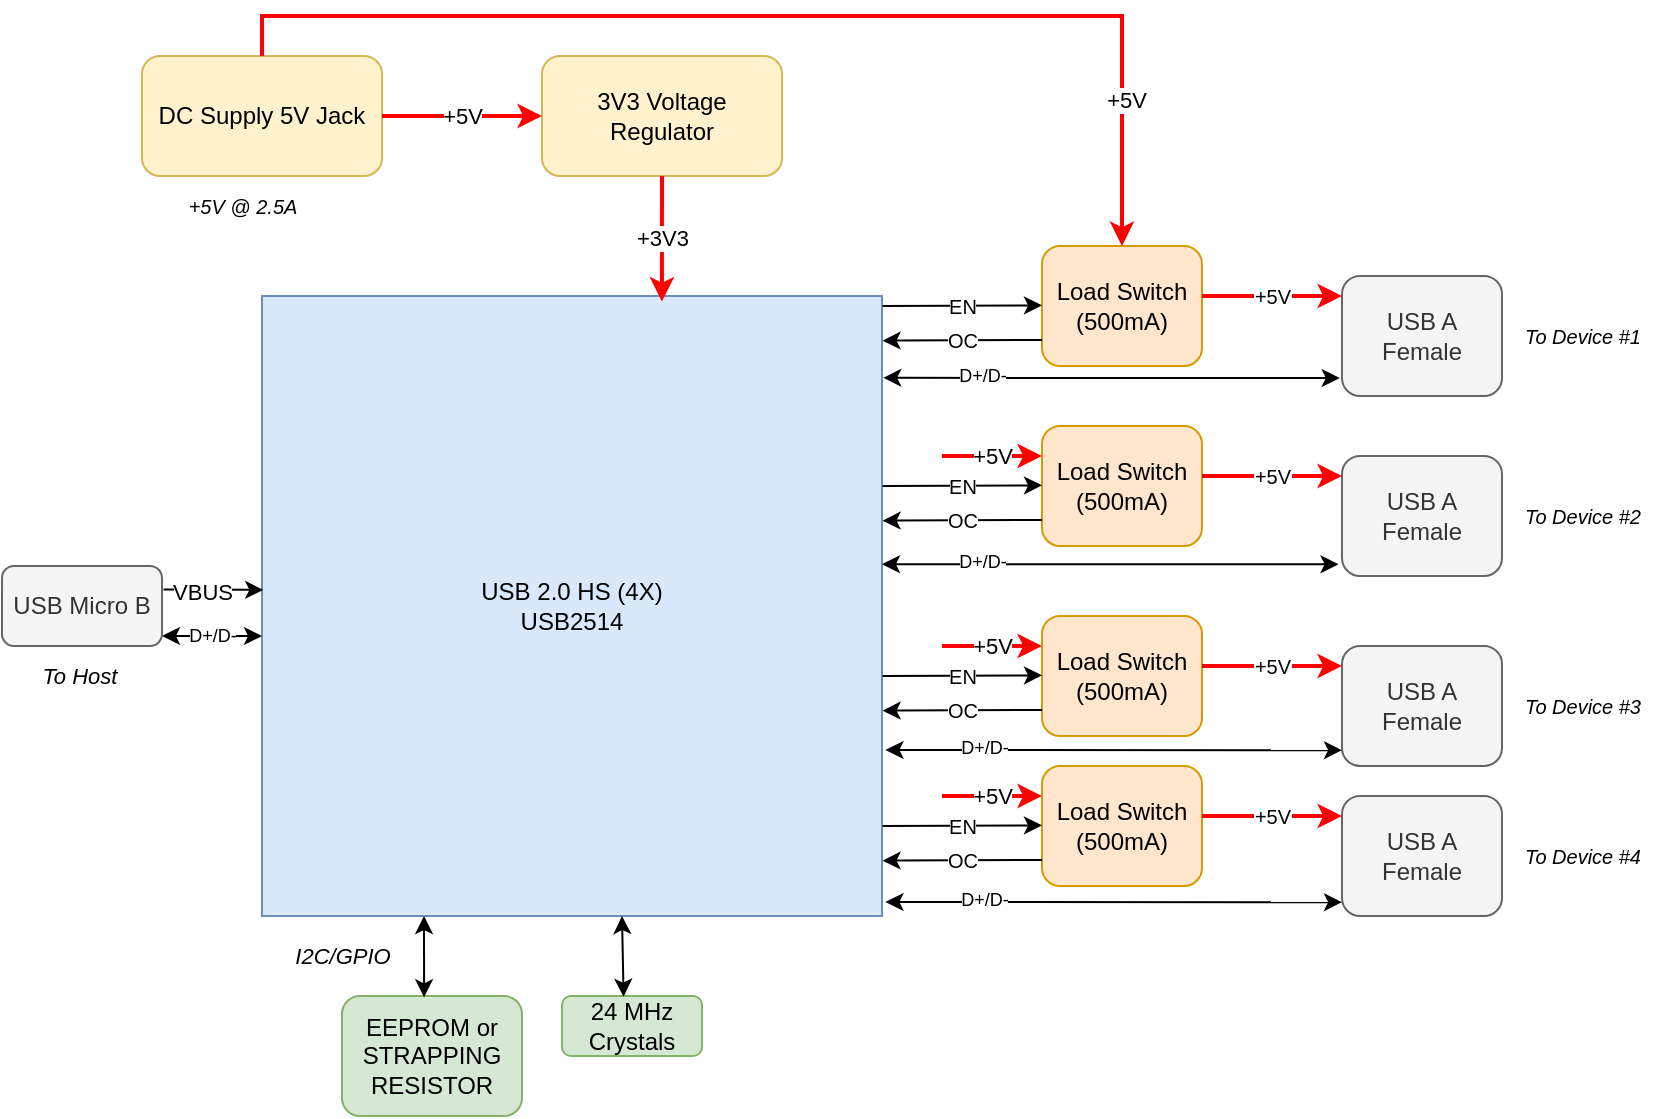 <mxfile version="20.4.2" type="github">
  <diagram id="yyP8g8zjaeg3nlWxUSjc" name="Page-1">
    <mxGraphModel dx="1296" dy="685" grid="1" gridSize="10" guides="1" tooltips="1" connect="1" arrows="1" fold="1" page="1" pageScale="1" pageWidth="850" pageHeight="1100" math="0" shadow="0">
      <root>
        <mxCell id="0" />
        <mxCell id="1" parent="0" />
        <mxCell id="7heN-MNcGG7S2_EZUokj-1" value="USB 2.0 HS (4X)&lt;br&gt;USB2514" style="whiteSpace=wrap;html=1;aspect=fixed;fillColor=#dae8fc;strokeColor=#6c8ebf;" vertex="1" parent="1">
          <mxGeometry x="150" y="160" width="310" height="310" as="geometry" />
        </mxCell>
        <mxCell id="7heN-MNcGG7S2_EZUokj-3" value="USB A Female" style="rounded=1;whiteSpace=wrap;html=1;fillColor=#f5f5f5;fontColor=#333333;strokeColor=#666666;" vertex="1" parent="1">
          <mxGeometry x="690" y="150" width="80" height="60" as="geometry" />
        </mxCell>
        <mxCell id="7heN-MNcGG7S2_EZUokj-6" value="USB Micro B" style="rounded=1;whiteSpace=wrap;html=1;fillColor=#f5f5f5;fontColor=#333333;strokeColor=#666666;" vertex="1" parent="1">
          <mxGeometry x="20" y="295" width="80" height="40" as="geometry" />
        </mxCell>
        <mxCell id="7heN-MNcGG7S2_EZUokj-7" value="DC Supply 5V Jack" style="rounded=1;whiteSpace=wrap;html=1;fillColor=#fff2cc;strokeColor=#d6b656;" vertex="1" parent="1">
          <mxGeometry x="90" y="40" width="120" height="60" as="geometry" />
        </mxCell>
        <mxCell id="7heN-MNcGG7S2_EZUokj-8" value="3V3 Voltage Regulator" style="rounded=1;whiteSpace=wrap;html=1;fillColor=#fff2cc;strokeColor=#d6b656;" vertex="1" parent="1">
          <mxGeometry x="290" y="40" width="120" height="60" as="geometry" />
        </mxCell>
        <mxCell id="7heN-MNcGG7S2_EZUokj-9" value="Load Switch (500mA)" style="rounded=1;whiteSpace=wrap;html=1;fillColor=#ffe6cc;strokeColor=#d79b00;" vertex="1" parent="1">
          <mxGeometry x="540" y="135" width="80" height="60" as="geometry" />
        </mxCell>
        <mxCell id="7heN-MNcGG7S2_EZUokj-13" value="EEPROM or STRAPPING RESISTOR" style="rounded=1;whiteSpace=wrap;html=1;fillColor=#d5e8d4;strokeColor=#82b366;" vertex="1" parent="1">
          <mxGeometry x="190" y="510" width="90" height="60" as="geometry" />
        </mxCell>
        <mxCell id="7heN-MNcGG7S2_EZUokj-14" value="24 MHz Crystals" style="rounded=1;whiteSpace=wrap;html=1;fillColor=#d5e8d4;strokeColor=#82b366;" vertex="1" parent="1">
          <mxGeometry x="300" y="510" width="70" height="30" as="geometry" />
        </mxCell>
        <mxCell id="7heN-MNcGG7S2_EZUokj-15" value="&lt;font style=&quot;font-size: 10px;&quot;&gt;&lt;i&gt;To Device #1&lt;/i&gt;&lt;/font&gt;" style="text;html=1;align=center;verticalAlign=middle;resizable=0;points=[];autosize=1;strokeColor=none;fillColor=none;" vertex="1" parent="1">
          <mxGeometry x="770" y="165" width="80" height="30" as="geometry" />
        </mxCell>
        <mxCell id="7heN-MNcGG7S2_EZUokj-16" value="&lt;font style=&quot;font-size: 10px;&quot;&gt;&lt;i&gt;To Device #2&lt;/i&gt;&lt;/font&gt;" style="text;html=1;align=center;verticalAlign=middle;resizable=0;points=[];autosize=1;strokeColor=none;fillColor=none;" vertex="1" parent="1">
          <mxGeometry x="770" y="255" width="80" height="30" as="geometry" />
        </mxCell>
        <mxCell id="7heN-MNcGG7S2_EZUokj-17" value="&lt;font style=&quot;font-size: 10px;&quot;&gt;&lt;i&gt;To Device #3&lt;/i&gt;&lt;/font&gt;" style="text;html=1;align=center;verticalAlign=middle;resizable=0;points=[];autosize=1;strokeColor=none;fillColor=none;fontSize=11;" vertex="1" parent="1">
          <mxGeometry x="770" y="350" width="80" height="30" as="geometry" />
        </mxCell>
        <mxCell id="7heN-MNcGG7S2_EZUokj-20" value="&lt;font style=&quot;font-size: 10px;&quot;&gt;&lt;i&gt;To Device #4&lt;/i&gt;&lt;/font&gt;" style="text;html=1;align=center;verticalAlign=middle;resizable=0;points=[];autosize=1;strokeColor=none;fillColor=none;fontSize=11;" vertex="1" parent="1">
          <mxGeometry x="770" y="425" width="80" height="30" as="geometry" />
        </mxCell>
        <mxCell id="7heN-MNcGG7S2_EZUokj-21" value="&lt;i style=&quot;&quot;&gt;+5V @ 2.5A&lt;/i&gt;" style="text;html=1;align=center;verticalAlign=middle;resizable=0;points=[];autosize=1;strokeColor=none;fillColor=none;fontSize=10;" vertex="1" parent="1">
          <mxGeometry x="100" y="100" width="80" height="30" as="geometry" />
        </mxCell>
        <mxCell id="7heN-MNcGG7S2_EZUokj-23" value="+5V" style="endArrow=classic;html=1;rounded=0;fontSize=10;strokeColor=#FF0000;strokeWidth=2;" edge="1" parent="1">
          <mxGeometry width="50" height="50" relative="1" as="geometry">
            <mxPoint x="620" y="160" as="sourcePoint" />
            <mxPoint x="690" y="160" as="targetPoint" />
          </mxGeometry>
        </mxCell>
        <mxCell id="7heN-MNcGG7S2_EZUokj-24" value="OC" style="endArrow=classic;html=1;rounded=0;fontSize=10;entryX=1.001;entryY=0.072;entryDx=0;entryDy=0;entryPerimeter=0;" edge="1" parent="1" target="7heN-MNcGG7S2_EZUokj-1">
          <mxGeometry width="50" height="50" relative="1" as="geometry">
            <mxPoint x="540" y="182" as="sourcePoint" />
            <mxPoint x="460" y="190" as="targetPoint" />
            <Array as="points" />
          </mxGeometry>
        </mxCell>
        <mxCell id="7heN-MNcGG7S2_EZUokj-31" value="" style="endArrow=classic;startArrow=classic;html=1;rounded=0;fontSize=10;exitX=0.44;exitY=0.011;exitDx=0;exitDy=0;exitPerimeter=0;" edge="1" parent="1" source="7heN-MNcGG7S2_EZUokj-14">
          <mxGeometry width="50" height="50" relative="1" as="geometry">
            <mxPoint x="330" y="505" as="sourcePoint" />
            <mxPoint x="330" y="470" as="targetPoint" />
          </mxGeometry>
        </mxCell>
        <mxCell id="7heN-MNcGG7S2_EZUokj-32" value="" style="endArrow=classic;startArrow=classic;html=1;rounded=0;fontSize=10;exitX=0.456;exitY=0.011;exitDx=0;exitDy=0;exitPerimeter=0;" edge="1" parent="1" source="7heN-MNcGG7S2_EZUokj-13">
          <mxGeometry width="50" height="50" relative="1" as="geometry">
            <mxPoint x="250" y="550" as="sourcePoint" />
            <mxPoint x="231" y="470" as="targetPoint" />
          </mxGeometry>
        </mxCell>
        <mxCell id="7heN-MNcGG7S2_EZUokj-49" value="EN" style="endArrow=classic;html=1;rounded=0;fontSize=10;entryX=1.001;entryY=0.072;entryDx=0;entryDy=0;entryPerimeter=0;" edge="1" parent="1">
          <mxGeometry width="50" height="50" relative="1" as="geometry">
            <mxPoint x="460.31" y="165.0" as="sourcePoint" />
            <mxPoint x="540" y="164.68" as="targetPoint" />
            <Array as="points" />
          </mxGeometry>
        </mxCell>
        <mxCell id="7heN-MNcGG7S2_EZUokj-57" value="USB A Female" style="rounded=1;whiteSpace=wrap;html=1;fillColor=#f5f5f5;fontColor=#333333;strokeColor=#666666;" vertex="1" parent="1">
          <mxGeometry x="690" y="410" width="80" height="60" as="geometry" />
        </mxCell>
        <mxCell id="7heN-MNcGG7S2_EZUokj-58" value="Load Switch (500mA)" style="rounded=1;whiteSpace=wrap;html=1;fillColor=#ffe6cc;strokeColor=#d79b00;" vertex="1" parent="1">
          <mxGeometry x="540" y="395" width="80" height="60" as="geometry" />
        </mxCell>
        <mxCell id="7heN-MNcGG7S2_EZUokj-59" value="+5V" style="endArrow=classic;html=1;rounded=0;fontSize=10;strokeColor=#FF0000;strokeWidth=2;" edge="1" parent="1">
          <mxGeometry width="50" height="50" relative="1" as="geometry">
            <mxPoint x="620" y="420" as="sourcePoint" />
            <mxPoint x="690" y="420" as="targetPoint" />
          </mxGeometry>
        </mxCell>
        <mxCell id="7heN-MNcGG7S2_EZUokj-60" value="OC" style="endArrow=classic;html=1;rounded=0;fontSize=10;entryX=1.001;entryY=0.072;entryDx=0;entryDy=0;entryPerimeter=0;" edge="1" parent="1">
          <mxGeometry width="50" height="50" relative="1" as="geometry">
            <mxPoint x="540" y="442" as="sourcePoint" />
            <mxPoint x="460.31" y="442.32" as="targetPoint" />
            <Array as="points" />
          </mxGeometry>
        </mxCell>
        <mxCell id="7heN-MNcGG7S2_EZUokj-63" value="EN" style="endArrow=classic;html=1;rounded=0;fontSize=10;entryX=1.001;entryY=0.072;entryDx=0;entryDy=0;entryPerimeter=0;" edge="1" parent="1">
          <mxGeometry width="50" height="50" relative="1" as="geometry">
            <mxPoint x="460.31" y="425" as="sourcePoint" />
            <mxPoint x="540" y="424.68" as="targetPoint" />
            <Array as="points" />
          </mxGeometry>
        </mxCell>
        <mxCell id="7heN-MNcGG7S2_EZUokj-64" value="USB A Female" style="rounded=1;whiteSpace=wrap;html=1;fillColor=#f5f5f5;fontColor=#333333;strokeColor=#666666;" vertex="1" parent="1">
          <mxGeometry x="690" y="335" width="80" height="60" as="geometry" />
        </mxCell>
        <mxCell id="7heN-MNcGG7S2_EZUokj-65" value="Load Switch (500mA)" style="rounded=1;whiteSpace=wrap;html=1;fillColor=#ffe6cc;strokeColor=#d79b00;" vertex="1" parent="1">
          <mxGeometry x="540" y="320" width="80" height="60" as="geometry" />
        </mxCell>
        <mxCell id="7heN-MNcGG7S2_EZUokj-66" value="+5V" style="endArrow=classic;html=1;rounded=0;fontSize=10;strokeColor=#FF0000;strokeWidth=2;" edge="1" parent="1">
          <mxGeometry width="50" height="50" relative="1" as="geometry">
            <mxPoint x="620" y="345" as="sourcePoint" />
            <mxPoint x="690" y="345" as="targetPoint" />
          </mxGeometry>
        </mxCell>
        <mxCell id="7heN-MNcGG7S2_EZUokj-67" value="OC" style="endArrow=classic;html=1;rounded=0;fontSize=10;entryX=1.001;entryY=0.072;entryDx=0;entryDy=0;entryPerimeter=0;" edge="1" parent="1">
          <mxGeometry width="50" height="50" relative="1" as="geometry">
            <mxPoint x="540" y="367" as="sourcePoint" />
            <mxPoint x="460.31" y="367.32" as="targetPoint" />
            <Array as="points" />
          </mxGeometry>
        </mxCell>
        <mxCell id="7heN-MNcGG7S2_EZUokj-70" value="EN" style="endArrow=classic;html=1;rounded=0;fontSize=10;entryX=1.001;entryY=0.072;entryDx=0;entryDy=0;entryPerimeter=0;" edge="1" parent="1">
          <mxGeometry width="50" height="50" relative="1" as="geometry">
            <mxPoint x="460.31" y="350" as="sourcePoint" />
            <mxPoint x="540" y="349.68" as="targetPoint" />
            <Array as="points" />
          </mxGeometry>
        </mxCell>
        <mxCell id="7heN-MNcGG7S2_EZUokj-71" value="USB A Female" style="rounded=1;whiteSpace=wrap;html=1;fillColor=#f5f5f5;fontColor=#333333;strokeColor=#666666;" vertex="1" parent="1">
          <mxGeometry x="690" y="240" width="80" height="60" as="geometry" />
        </mxCell>
        <mxCell id="7heN-MNcGG7S2_EZUokj-72" value="Load Switch (500mA)" style="rounded=1;whiteSpace=wrap;html=1;fillColor=#ffe6cc;strokeColor=#d79b00;" vertex="1" parent="1">
          <mxGeometry x="540" y="225" width="80" height="60" as="geometry" />
        </mxCell>
        <mxCell id="7heN-MNcGG7S2_EZUokj-73" value="+5V" style="endArrow=classic;html=1;rounded=0;fontSize=10;strokeColor=#FF0000;strokeWidth=2;" edge="1" parent="1">
          <mxGeometry width="50" height="50" relative="1" as="geometry">
            <mxPoint x="620" y="250" as="sourcePoint" />
            <mxPoint x="690" y="250" as="targetPoint" />
          </mxGeometry>
        </mxCell>
        <mxCell id="7heN-MNcGG7S2_EZUokj-74" value="OC" style="endArrow=classic;html=1;rounded=0;fontSize=10;entryX=1.001;entryY=0.072;entryDx=0;entryDy=0;entryPerimeter=0;" edge="1" parent="1">
          <mxGeometry width="50" height="50" relative="1" as="geometry">
            <mxPoint x="540" y="272" as="sourcePoint" />
            <mxPoint x="460.31" y="272.32" as="targetPoint" />
            <Array as="points" />
          </mxGeometry>
        </mxCell>
        <mxCell id="7heN-MNcGG7S2_EZUokj-77" value="EN" style="endArrow=classic;html=1;rounded=0;fontSize=10;entryX=1.001;entryY=0.072;entryDx=0;entryDy=0;entryPerimeter=0;" edge="1" parent="1">
          <mxGeometry width="50" height="50" relative="1" as="geometry">
            <mxPoint x="460.31" y="255" as="sourcePoint" />
            <mxPoint x="540" y="254.68" as="targetPoint" />
            <Array as="points" />
          </mxGeometry>
        </mxCell>
        <mxCell id="7heN-MNcGG7S2_EZUokj-79" value="D+/D-" style="endArrow=classic;startArrow=classic;html=1;rounded=0;fontSize=9;" edge="1" parent="1">
          <mxGeometry width="50" height="50" relative="1" as="geometry">
            <mxPoint x="100" y="330" as="sourcePoint" />
            <mxPoint x="150" y="330" as="targetPoint" />
          </mxGeometry>
        </mxCell>
        <mxCell id="7heN-MNcGG7S2_EZUokj-80" value="" style="endArrow=classic;startArrow=classic;html=1;rounded=0;fontSize=9;entryX=-0.014;entryY=0.85;entryDx=0;entryDy=0;entryPerimeter=0;exitX=1.002;exitY=0.132;exitDx=0;exitDy=0;exitPerimeter=0;" edge="1" parent="1" source="7heN-MNcGG7S2_EZUokj-1" target="7heN-MNcGG7S2_EZUokj-3">
          <mxGeometry width="50" height="50" relative="1" as="geometry">
            <mxPoint x="460" y="210" as="sourcePoint" />
            <mxPoint x="510" y="160" as="targetPoint" />
          </mxGeometry>
        </mxCell>
        <mxCell id="7heN-MNcGG7S2_EZUokj-81" value="D+/D-" style="edgeLabel;html=1;align=center;verticalAlign=middle;resizable=0;points=[];fontSize=9;" vertex="1" connectable="0" parent="7heN-MNcGG7S2_EZUokj-80">
          <mxGeometry x="-0.322" y="1" relative="1" as="geometry">
            <mxPoint x="-28" as="offset" />
          </mxGeometry>
        </mxCell>
        <mxCell id="7heN-MNcGG7S2_EZUokj-82" value="" style="endArrow=classic;startArrow=classic;html=1;rounded=0;fontSize=9;entryX=-0.014;entryY=0.85;entryDx=0;entryDy=0;entryPerimeter=0;exitX=1.002;exitY=0.132;exitDx=0;exitDy=0;exitPerimeter=0;" edge="1" parent="1">
          <mxGeometry width="50" height="50" relative="1" as="geometry">
            <mxPoint x="460.0" y="294.09" as="sourcePoint" />
            <mxPoint x="688.26" y="294.17" as="targetPoint" />
          </mxGeometry>
        </mxCell>
        <mxCell id="7heN-MNcGG7S2_EZUokj-83" value="D+/D-" style="edgeLabel;html=1;align=center;verticalAlign=middle;resizable=0;points=[];fontSize=9;" vertex="1" connectable="0" parent="7heN-MNcGG7S2_EZUokj-82">
          <mxGeometry x="-0.322" y="1" relative="1" as="geometry">
            <mxPoint x="-28" as="offset" />
          </mxGeometry>
        </mxCell>
        <mxCell id="7heN-MNcGG7S2_EZUokj-84" value="" style="endArrow=classic;startArrow=classic;html=1;rounded=0;fontSize=9;entryX=-0.014;entryY=0.85;entryDx=0;entryDy=0;entryPerimeter=0;exitX=1.002;exitY=0.132;exitDx=0;exitDy=0;exitPerimeter=0;" edge="1" parent="1">
          <mxGeometry width="50" height="50" relative="1" as="geometry">
            <mxPoint x="461.74" y="387.0" as="sourcePoint" />
            <mxPoint x="690.0" y="387.08" as="targetPoint" />
          </mxGeometry>
        </mxCell>
        <mxCell id="7heN-MNcGG7S2_EZUokj-85" value="D+/D-" style="edgeLabel;html=1;align=center;verticalAlign=middle;resizable=0;points=[];fontSize=9;" vertex="1" connectable="0" parent="7heN-MNcGG7S2_EZUokj-84">
          <mxGeometry x="-0.322" y="1" relative="1" as="geometry">
            <mxPoint x="-28" as="offset" />
          </mxGeometry>
        </mxCell>
        <mxCell id="7heN-MNcGG7S2_EZUokj-86" value="" style="endArrow=classic;startArrow=classic;html=1;rounded=0;fontSize=9;entryX=-0.014;entryY=0.85;entryDx=0;entryDy=0;entryPerimeter=0;exitX=1.002;exitY=0.132;exitDx=0;exitDy=0;exitPerimeter=0;" edge="1" parent="1">
          <mxGeometry width="50" height="50" relative="1" as="geometry">
            <mxPoint x="461.74" y="463.0" as="sourcePoint" />
            <mxPoint x="690" y="463.08" as="targetPoint" />
          </mxGeometry>
        </mxCell>
        <mxCell id="7heN-MNcGG7S2_EZUokj-87" value="D+/D-" style="edgeLabel;html=1;align=center;verticalAlign=middle;resizable=0;points=[];fontSize=9;" vertex="1" connectable="0" parent="7heN-MNcGG7S2_EZUokj-86">
          <mxGeometry x="-0.322" y="1" relative="1" as="geometry">
            <mxPoint x="-28" as="offset" />
          </mxGeometry>
        </mxCell>
        <mxCell id="7heN-MNcGG7S2_EZUokj-88" value="&lt;font style=&quot;font-size: 11px;&quot;&gt;+5V&lt;/font&gt;" style="endArrow=classic;html=1;rounded=0;fontSize=9;entryX=0;entryY=0.5;entryDx=0;entryDy=0;exitX=1;exitY=0.5;exitDx=0;exitDy=0;strokeColor=#FF0000;strokeWidth=2;" edge="1" parent="1" source="7heN-MNcGG7S2_EZUokj-7" target="7heN-MNcGG7S2_EZUokj-8">
          <mxGeometry width="50" height="50" relative="1" as="geometry">
            <mxPoint x="210" y="80" as="sourcePoint" />
            <mxPoint x="260" y="30" as="targetPoint" />
          </mxGeometry>
        </mxCell>
        <mxCell id="7heN-MNcGG7S2_EZUokj-89" value="+3V3" style="endArrow=classic;html=1;rounded=0;fontSize=11;entryX=0.645;entryY=0.009;entryDx=0;entryDy=0;entryPerimeter=0;strokeColor=#FF0000;strokeWidth=2;" edge="1" parent="1" target="7heN-MNcGG7S2_EZUokj-1">
          <mxGeometry width="50" height="50" relative="1" as="geometry">
            <mxPoint x="350" y="100" as="sourcePoint" />
            <mxPoint x="400" y="50" as="targetPoint" />
          </mxGeometry>
        </mxCell>
        <mxCell id="7heN-MNcGG7S2_EZUokj-90" value="" style="endArrow=classic;html=1;rounded=0;fontSize=11;entryX=0.5;entryY=0;entryDx=0;entryDy=0;strokeColor=#FF0000;strokeWidth=2;" edge="1" parent="1" target="7heN-MNcGG7S2_EZUokj-9">
          <mxGeometry width="50" height="50" relative="1" as="geometry">
            <mxPoint x="150" y="40" as="sourcePoint" />
            <mxPoint x="590" y="20" as="targetPoint" />
            <Array as="points">
              <mxPoint x="150" y="20" />
              <mxPoint x="580" y="20" />
            </Array>
          </mxGeometry>
        </mxCell>
        <mxCell id="7heN-MNcGG7S2_EZUokj-91" value="+5V" style="edgeLabel;html=1;align=center;verticalAlign=middle;resizable=0;points=[];fontSize=11;" vertex="1" connectable="0" parent="7heN-MNcGG7S2_EZUokj-90">
          <mxGeometry x="0.741" y="2" relative="1" as="geometry">
            <mxPoint as="offset" />
          </mxGeometry>
        </mxCell>
        <mxCell id="7heN-MNcGG7S2_EZUokj-92" value="+5V" style="endArrow=classic;html=1;rounded=0;fontSize=11;entryX=0;entryY=0.25;entryDx=0;entryDy=0;strokeColor=#FF0000;strokeWidth=2;" edge="1" parent="1" target="7heN-MNcGG7S2_EZUokj-72">
          <mxGeometry width="50" height="50" relative="1" as="geometry">
            <mxPoint x="490" y="240" as="sourcePoint" />
            <mxPoint x="510" y="190" as="targetPoint" />
          </mxGeometry>
        </mxCell>
        <mxCell id="7heN-MNcGG7S2_EZUokj-93" value="+5V" style="endArrow=classic;html=1;rounded=0;fontSize=11;entryX=0;entryY=0.25;entryDx=0;entryDy=0;strokeColor=#FF0000;strokeWidth=2;" edge="1" parent="1">
          <mxGeometry width="50" height="50" relative="1" as="geometry">
            <mxPoint x="490" y="335" as="sourcePoint" />
            <mxPoint x="540" y="335" as="targetPoint" />
          </mxGeometry>
        </mxCell>
        <mxCell id="7heN-MNcGG7S2_EZUokj-94" value="+5V" style="endArrow=classic;html=1;rounded=0;fontSize=11;entryX=0;entryY=0.25;entryDx=0;entryDy=0;strokeColor=#FF0000;strokeWidth=2;" edge="1" parent="1">
          <mxGeometry width="50" height="50" relative="1" as="geometry">
            <mxPoint x="490" y="410" as="sourcePoint" />
            <mxPoint x="540" y="410" as="targetPoint" />
          </mxGeometry>
        </mxCell>
        <mxCell id="7heN-MNcGG7S2_EZUokj-95" value="VBUS" style="endArrow=classic;html=1;rounded=0;fontSize=11;entryX=0.002;entryY=0.474;entryDx=0;entryDy=0;entryPerimeter=0;exitX=1.01;exitY=0.295;exitDx=0;exitDy=0;exitPerimeter=0;" edge="1" parent="1" source="7heN-MNcGG7S2_EZUokj-6" target="7heN-MNcGG7S2_EZUokj-1">
          <mxGeometry x="-0.229" y="-1" width="50" height="50" relative="1" as="geometry">
            <mxPoint x="100" y="310" as="sourcePoint" />
            <mxPoint x="150" y="260" as="targetPoint" />
            <mxPoint as="offset" />
          </mxGeometry>
        </mxCell>
        <mxCell id="7heN-MNcGG7S2_EZUokj-96" value="&lt;i&gt;To Host&amp;nbsp;&lt;/i&gt;" style="text;html=1;align=center;verticalAlign=middle;resizable=0;points=[];autosize=1;strokeColor=none;fillColor=none;fontSize=11;" vertex="1" parent="1">
          <mxGeometry x="30" y="335" width="60" height="30" as="geometry" />
        </mxCell>
        <mxCell id="7heN-MNcGG7S2_EZUokj-97" value="&lt;i&gt;I2C/GPIO&lt;/i&gt;" style="text;html=1;align=center;verticalAlign=middle;resizable=0;points=[];autosize=1;strokeColor=none;fillColor=none;fontSize=11;" vertex="1" parent="1">
          <mxGeometry x="155" y="475" width="70" height="30" as="geometry" />
        </mxCell>
      </root>
    </mxGraphModel>
  </diagram>
</mxfile>
